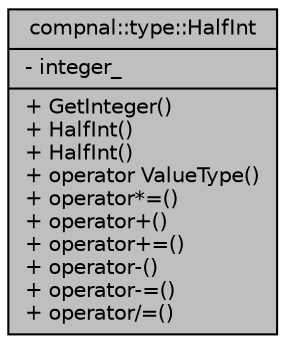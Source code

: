 digraph "compnal::type::HalfInt"
{
 // INTERACTIVE_SVG=YES
 // LATEX_PDF_SIZE
  edge [fontname="Helvetica",fontsize="10",labelfontname="Helvetica",labelfontsize="10"];
  node [fontname="Helvetica",fontsize="10",shape=record];
  Node1 [label="{compnal::type::HalfInt\n|- integer_\l|+ GetInteger()\l+ HalfInt()\l+ HalfInt()\l+ operator ValueType()\l+ operator*=()\l+ operator+()\l+ operator+=()\l+ operator-()\l+ operator-=()\l+ operator/=()\l}",height=0.2,width=0.4,color="black", fillcolor="grey75", style="filled", fontcolor="black",tooltip="Class to represent half-integer."];
}
